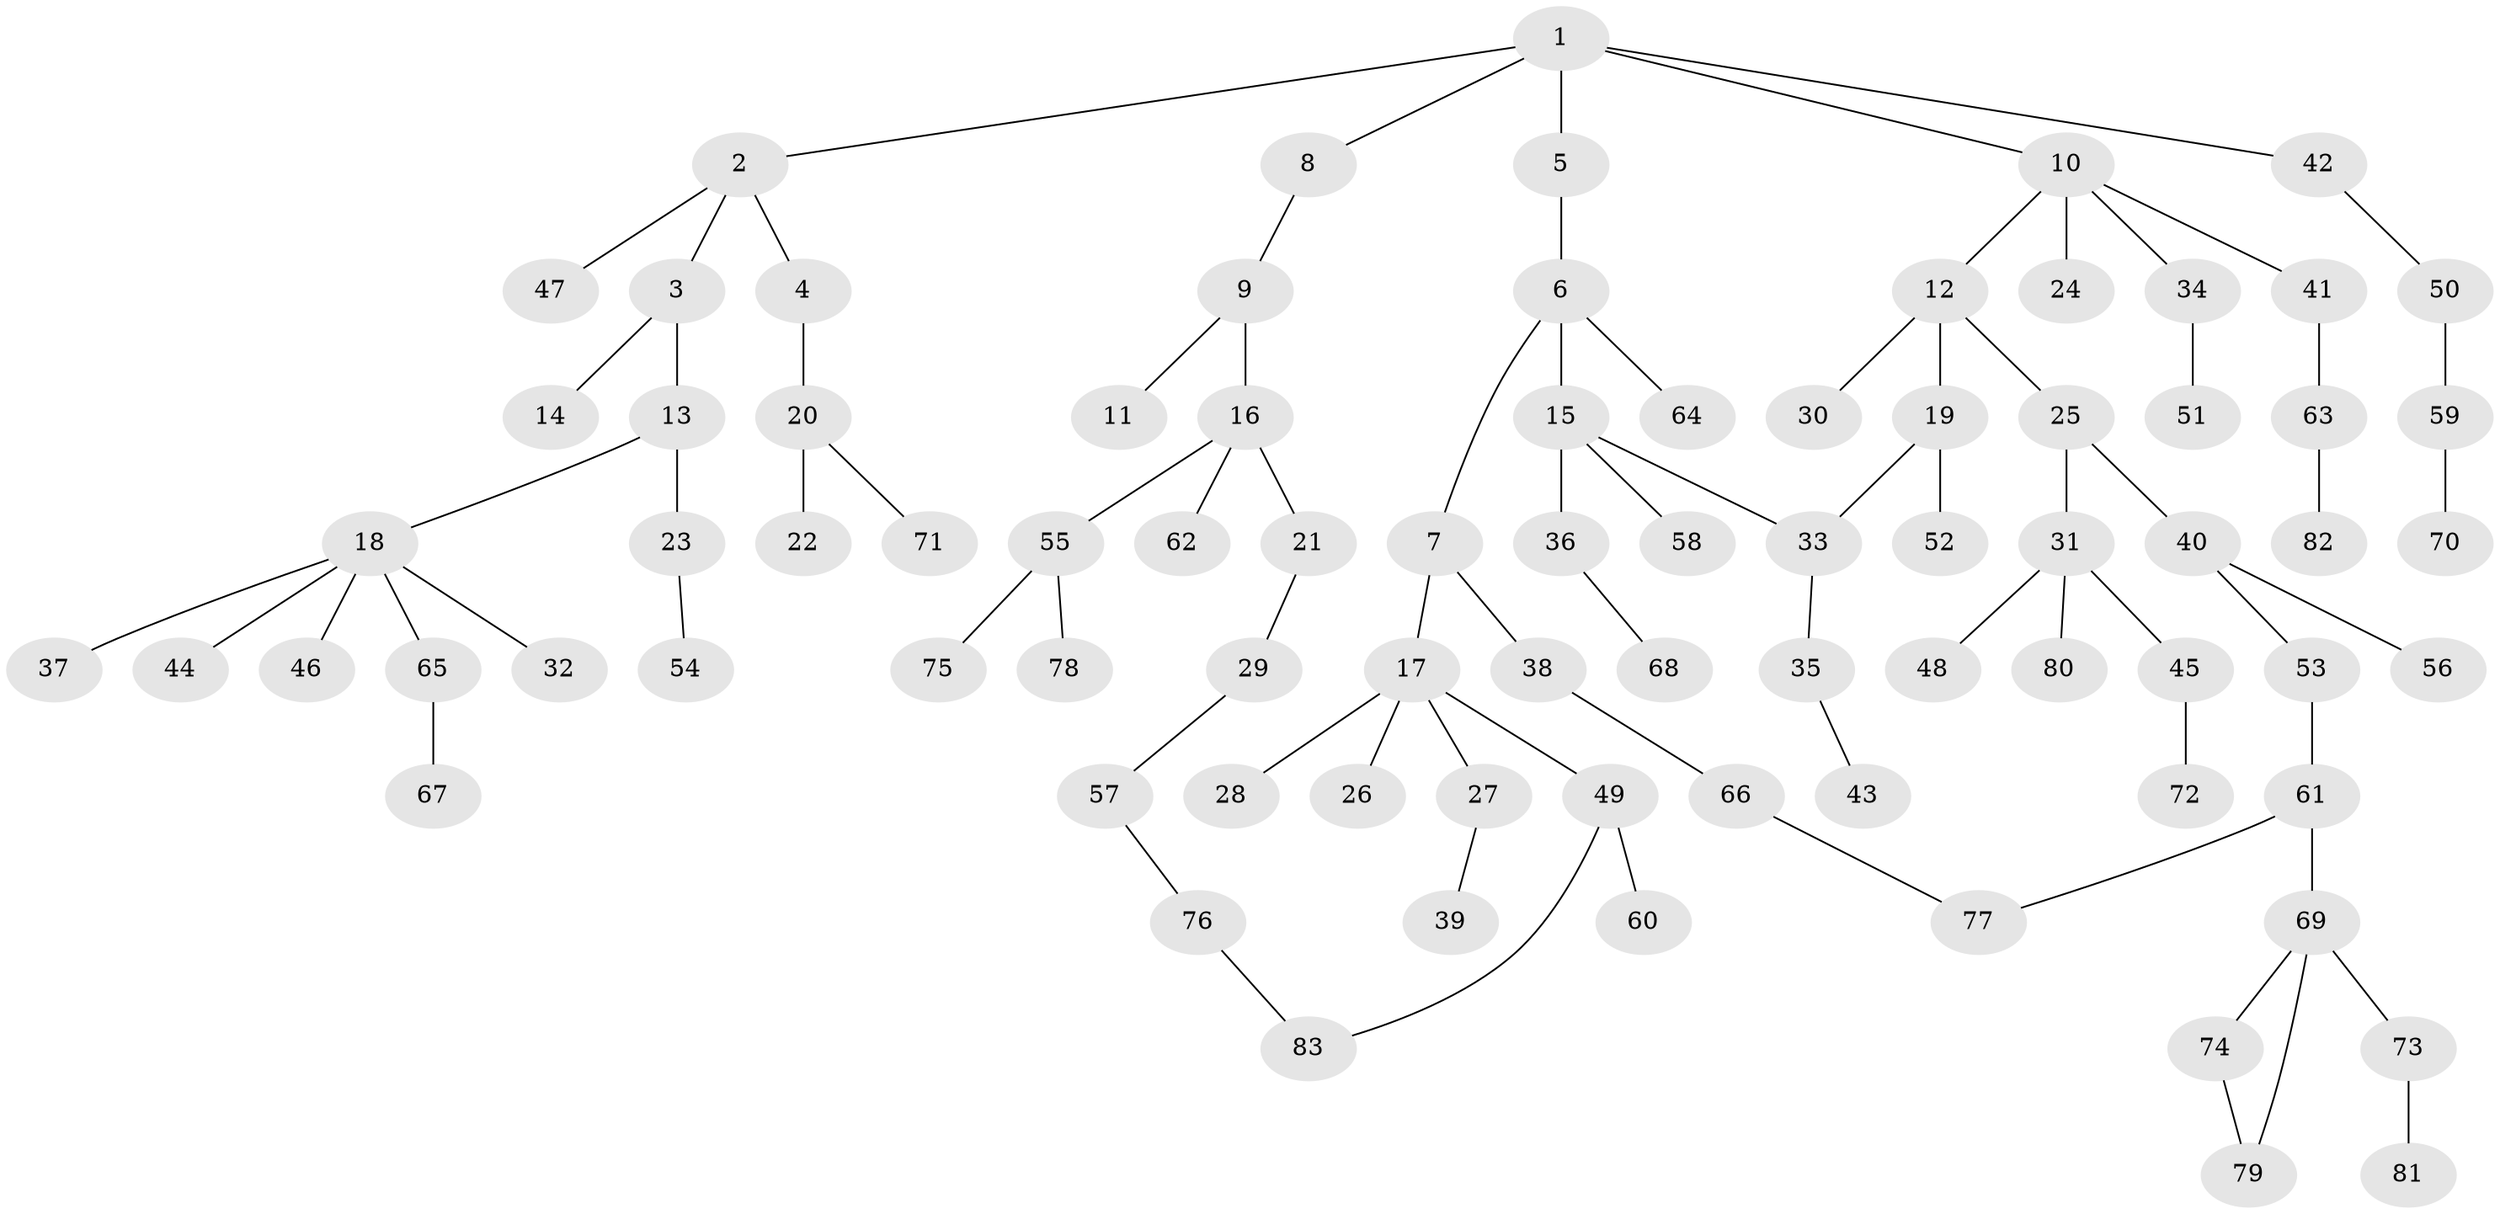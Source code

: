 // coarse degree distribution, {1: 0.5, 4: 0.06896551724137931, 5: 0.10344827586206896, 2: 0.25862068965517243, 6: 0.017241379310344827, 3: 0.05172413793103448}
// Generated by graph-tools (version 1.1) at 2025/45/03/04/25 21:45:09]
// undirected, 83 vertices, 86 edges
graph export_dot {
graph [start="1"]
  node [color=gray90,style=filled];
  1;
  2;
  3;
  4;
  5;
  6;
  7;
  8;
  9;
  10;
  11;
  12;
  13;
  14;
  15;
  16;
  17;
  18;
  19;
  20;
  21;
  22;
  23;
  24;
  25;
  26;
  27;
  28;
  29;
  30;
  31;
  32;
  33;
  34;
  35;
  36;
  37;
  38;
  39;
  40;
  41;
  42;
  43;
  44;
  45;
  46;
  47;
  48;
  49;
  50;
  51;
  52;
  53;
  54;
  55;
  56;
  57;
  58;
  59;
  60;
  61;
  62;
  63;
  64;
  65;
  66;
  67;
  68;
  69;
  70;
  71;
  72;
  73;
  74;
  75;
  76;
  77;
  78;
  79;
  80;
  81;
  82;
  83;
  1 -- 2;
  1 -- 5;
  1 -- 8;
  1 -- 10;
  1 -- 42;
  2 -- 3;
  2 -- 4;
  2 -- 47;
  3 -- 13;
  3 -- 14;
  4 -- 20;
  5 -- 6;
  6 -- 7;
  6 -- 15;
  6 -- 64;
  7 -- 17;
  7 -- 38;
  8 -- 9;
  9 -- 11;
  9 -- 16;
  10 -- 12;
  10 -- 24;
  10 -- 34;
  10 -- 41;
  12 -- 19;
  12 -- 25;
  12 -- 30;
  13 -- 18;
  13 -- 23;
  15 -- 33;
  15 -- 36;
  15 -- 58;
  16 -- 21;
  16 -- 55;
  16 -- 62;
  17 -- 26;
  17 -- 27;
  17 -- 28;
  17 -- 49;
  18 -- 32;
  18 -- 37;
  18 -- 44;
  18 -- 46;
  18 -- 65;
  19 -- 52;
  19 -- 33;
  20 -- 22;
  20 -- 71;
  21 -- 29;
  23 -- 54;
  25 -- 31;
  25 -- 40;
  27 -- 39;
  29 -- 57;
  31 -- 45;
  31 -- 48;
  31 -- 80;
  33 -- 35;
  34 -- 51;
  35 -- 43;
  36 -- 68;
  38 -- 66;
  40 -- 53;
  40 -- 56;
  41 -- 63;
  42 -- 50;
  45 -- 72;
  49 -- 60;
  49 -- 83;
  50 -- 59;
  53 -- 61;
  55 -- 75;
  55 -- 78;
  57 -- 76;
  59 -- 70;
  61 -- 69;
  61 -- 77;
  63 -- 82;
  65 -- 67;
  66 -- 77;
  69 -- 73;
  69 -- 74;
  69 -- 79;
  73 -- 81;
  74 -- 79;
  76 -- 83;
}
